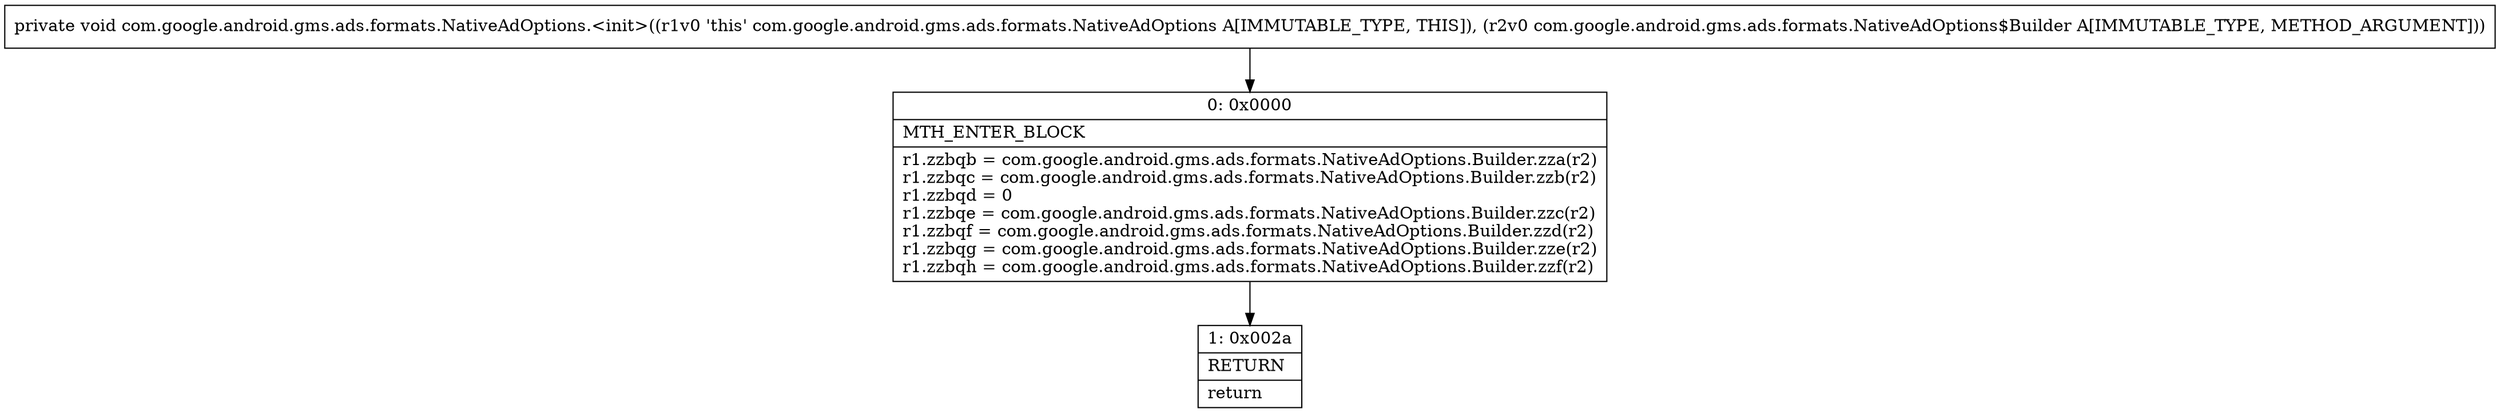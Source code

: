 digraph "CFG forcom.google.android.gms.ads.formats.NativeAdOptions.\<init\>(Lcom\/google\/android\/gms\/ads\/formats\/NativeAdOptions$Builder;)V" {
Node_0 [shape=record,label="{0\:\ 0x0000|MTH_ENTER_BLOCK\l|r1.zzbqb = com.google.android.gms.ads.formats.NativeAdOptions.Builder.zza(r2)\lr1.zzbqc = com.google.android.gms.ads.formats.NativeAdOptions.Builder.zzb(r2)\lr1.zzbqd = 0\lr1.zzbqe = com.google.android.gms.ads.formats.NativeAdOptions.Builder.zzc(r2)\lr1.zzbqf = com.google.android.gms.ads.formats.NativeAdOptions.Builder.zzd(r2)\lr1.zzbqg = com.google.android.gms.ads.formats.NativeAdOptions.Builder.zze(r2)\lr1.zzbqh = com.google.android.gms.ads.formats.NativeAdOptions.Builder.zzf(r2)\l}"];
Node_1 [shape=record,label="{1\:\ 0x002a|RETURN\l|return\l}"];
MethodNode[shape=record,label="{private void com.google.android.gms.ads.formats.NativeAdOptions.\<init\>((r1v0 'this' com.google.android.gms.ads.formats.NativeAdOptions A[IMMUTABLE_TYPE, THIS]), (r2v0 com.google.android.gms.ads.formats.NativeAdOptions$Builder A[IMMUTABLE_TYPE, METHOD_ARGUMENT])) }"];
MethodNode -> Node_0;
Node_0 -> Node_1;
}

